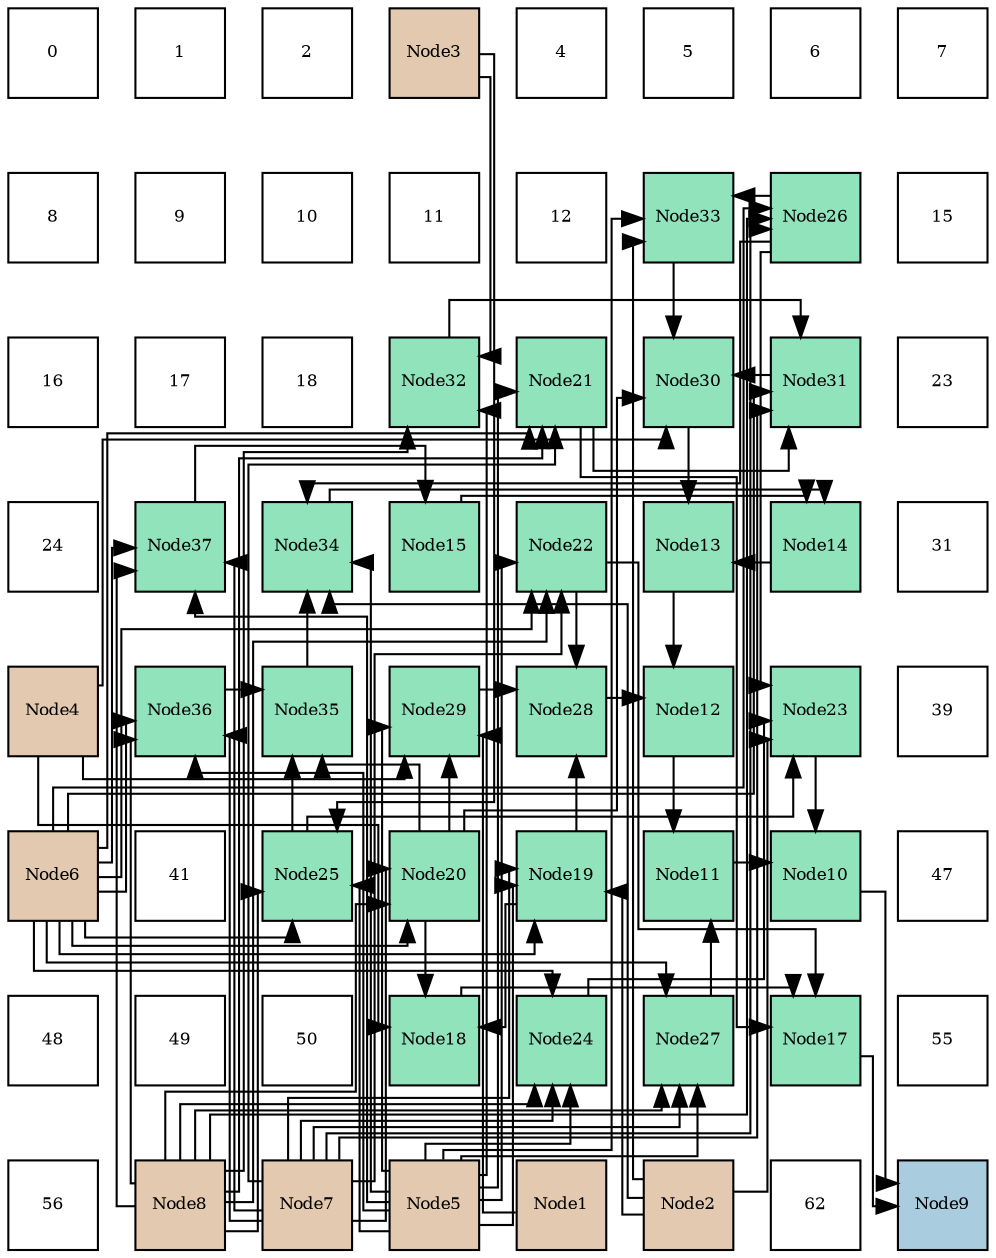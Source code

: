 digraph layout{
 rankdir=TB;
 splines=ortho;
 node [style=filled shape=square fixedsize=true width=0.6];
0[label="0", fontsize=8, fillcolor="#ffffff"];
1[label="1", fontsize=8, fillcolor="#ffffff"];
2[label="2", fontsize=8, fillcolor="#ffffff"];
3[label="Node3", fontsize=8, fillcolor="#e3c9af"];
4[label="4", fontsize=8, fillcolor="#ffffff"];
5[label="5", fontsize=8, fillcolor="#ffffff"];
6[label="6", fontsize=8, fillcolor="#ffffff"];
7[label="7", fontsize=8, fillcolor="#ffffff"];
8[label="8", fontsize=8, fillcolor="#ffffff"];
9[label="9", fontsize=8, fillcolor="#ffffff"];
10[label="10", fontsize=8, fillcolor="#ffffff"];
11[label="11", fontsize=8, fillcolor="#ffffff"];
12[label="12", fontsize=8, fillcolor="#ffffff"];
13[label="Node33", fontsize=8, fillcolor="#91e3bb"];
14[label="Node26", fontsize=8, fillcolor="#91e3bb"];
15[label="15", fontsize=8, fillcolor="#ffffff"];
16[label="16", fontsize=8, fillcolor="#ffffff"];
17[label="17", fontsize=8, fillcolor="#ffffff"];
18[label="18", fontsize=8, fillcolor="#ffffff"];
19[label="Node32", fontsize=8, fillcolor="#91e3bb"];
20[label="Node21", fontsize=8, fillcolor="#91e3bb"];
21[label="Node30", fontsize=8, fillcolor="#91e3bb"];
22[label="Node31", fontsize=8, fillcolor="#91e3bb"];
23[label="23", fontsize=8, fillcolor="#ffffff"];
24[label="24", fontsize=8, fillcolor="#ffffff"];
25[label="Node37", fontsize=8, fillcolor="#91e3bb"];
26[label="Node34", fontsize=8, fillcolor="#91e3bb"];
27[label="Node15", fontsize=8, fillcolor="#91e3bb"];
28[label="Node22", fontsize=8, fillcolor="#91e3bb"];
29[label="Node13", fontsize=8, fillcolor="#91e3bb"];
30[label="Node14", fontsize=8, fillcolor="#91e3bb"];
31[label="31", fontsize=8, fillcolor="#ffffff"];
32[label="Node4", fontsize=8, fillcolor="#e3c9af"];
33[label="Node36", fontsize=8, fillcolor="#91e3bb"];
34[label="Node35", fontsize=8, fillcolor="#91e3bb"];
35[label="Node29", fontsize=8, fillcolor="#91e3bb"];
36[label="Node28", fontsize=8, fillcolor="#91e3bb"];
37[label="Node12", fontsize=8, fillcolor="#91e3bb"];
38[label="Node23", fontsize=8, fillcolor="#91e3bb"];
39[label="39", fontsize=8, fillcolor="#ffffff"];
40[label="Node6", fontsize=8, fillcolor="#e3c9af"];
41[label="41", fontsize=8, fillcolor="#ffffff"];
42[label="Node25", fontsize=8, fillcolor="#91e3bb"];
43[label="Node20", fontsize=8, fillcolor="#91e3bb"];
44[label="Node19", fontsize=8, fillcolor="#91e3bb"];
45[label="Node11", fontsize=8, fillcolor="#91e3bb"];
46[label="Node10", fontsize=8, fillcolor="#91e3bb"];
47[label="47", fontsize=8, fillcolor="#ffffff"];
48[label="48", fontsize=8, fillcolor="#ffffff"];
49[label="49", fontsize=8, fillcolor="#ffffff"];
50[label="50", fontsize=8, fillcolor="#ffffff"];
51[label="Node18", fontsize=8, fillcolor="#91e3bb"];
52[label="Node24", fontsize=8, fillcolor="#91e3bb"];
53[label="Node27", fontsize=8, fillcolor="#91e3bb"];
54[label="Node17", fontsize=8, fillcolor="#91e3bb"];
55[label="55", fontsize=8, fillcolor="#ffffff"];
56[label="56", fontsize=8, fillcolor="#ffffff"];
57[label="Node8", fontsize=8, fillcolor="#e3c9af"];
58[label="Node7", fontsize=8, fillcolor="#e3c9af"];
59[label="Node5", fontsize=8, fillcolor="#e3c9af"];
60[label="Node1", fontsize=8, fillcolor="#e3c9af"];
61[label="Node2", fontsize=8, fillcolor="#e3c9af"];
62[label="62", fontsize=8, fillcolor="#ffffff"];
63[label="Node9", fontsize=8, fillcolor="#a9ccde"];
edge [constraint=false, style=vis];46 -> 63;
54 -> 63;
45 -> 46;
38 -> 46;
37 -> 45;
53 -> 45;
29 -> 37;
36 -> 37;
30 -> 29;
21 -> 29;
27 -> 30;
26 -> 30;
25 -> 27;
51 -> 54;
20 -> 54;
28 -> 54;
35 -> 36;
44 -> 36;
28 -> 36;
22 -> 21;
13 -> 21;
43 -> 21;
32 -> 21;
34 -> 26;
14 -> 26;
61 -> 26;
59 -> 26;
44 -> 51;
43 -> 51;
32 -> 51;
52 -> 38;
42 -> 38;
14 -> 38;
61 -> 38;
43 -> 35;
60 -> 35;
32 -> 35;
59 -> 35;
20 -> 22;
19 -> 22;
40 -> 22;
58 -> 22;
14 -> 13;
61 -> 13;
59 -> 13;
43 -> 34;
42 -> 34;
33 -> 34;
61 -> 44;
59 -> 44;
40 -> 44;
58 -> 44;
40 -> 43;
58 -> 43;
57 -> 43;
59 -> 20;
40 -> 20;
58 -> 20;
57 -> 20;
59 -> 28;
40 -> 28;
58 -> 28;
57 -> 28;
59 -> 52;
40 -> 52;
58 -> 52;
57 -> 52;
3 -> 42;
59 -> 42;
40 -> 42;
57 -> 42;
40 -> 14;
58 -> 14;
57 -> 14;
59 -> 53;
40 -> 53;
58 -> 53;
57 -> 53;
3 -> 19;
59 -> 19;
57 -> 19;
59 -> 33;
40 -> 33;
58 -> 33;
57 -> 33;
59 -> 25;
40 -> 25;
58 -> 25;
57 -> 25;
edge [constraint=true, style=invis];
0 -> 8 -> 16 -> 24 -> 32 -> 40 -> 48 -> 56;
1 -> 9 -> 17 -> 25 -> 33 -> 41 -> 49 -> 57;
2 -> 10 -> 18 -> 26 -> 34 -> 42 -> 50 -> 58;
3 -> 11 -> 19 -> 27 -> 35 -> 43 -> 51 -> 59;
4 -> 12 -> 20 -> 28 -> 36 -> 44 -> 52 -> 60;
5 -> 13 -> 21 -> 29 -> 37 -> 45 -> 53 -> 61;
6 -> 14 -> 22 -> 30 -> 38 -> 46 -> 54 -> 62;
7 -> 15 -> 23 -> 31 -> 39 -> 47 -> 55 -> 63;
rank = same {0 -> 1 -> 2 -> 3 -> 4 -> 5 -> 6 -> 7};
rank = same {8 -> 9 -> 10 -> 11 -> 12 -> 13 -> 14 -> 15};
rank = same {16 -> 17 -> 18 -> 19 -> 20 -> 21 -> 22 -> 23};
rank = same {24 -> 25 -> 26 -> 27 -> 28 -> 29 -> 30 -> 31};
rank = same {32 -> 33 -> 34 -> 35 -> 36 -> 37 -> 38 -> 39};
rank = same {40 -> 41 -> 42 -> 43 -> 44 -> 45 -> 46 -> 47};
rank = same {48 -> 49 -> 50 -> 51 -> 52 -> 53 -> 54 -> 55};
rank = same {56 -> 57 -> 58 -> 59 -> 60 -> 61 -> 62 -> 63};
}